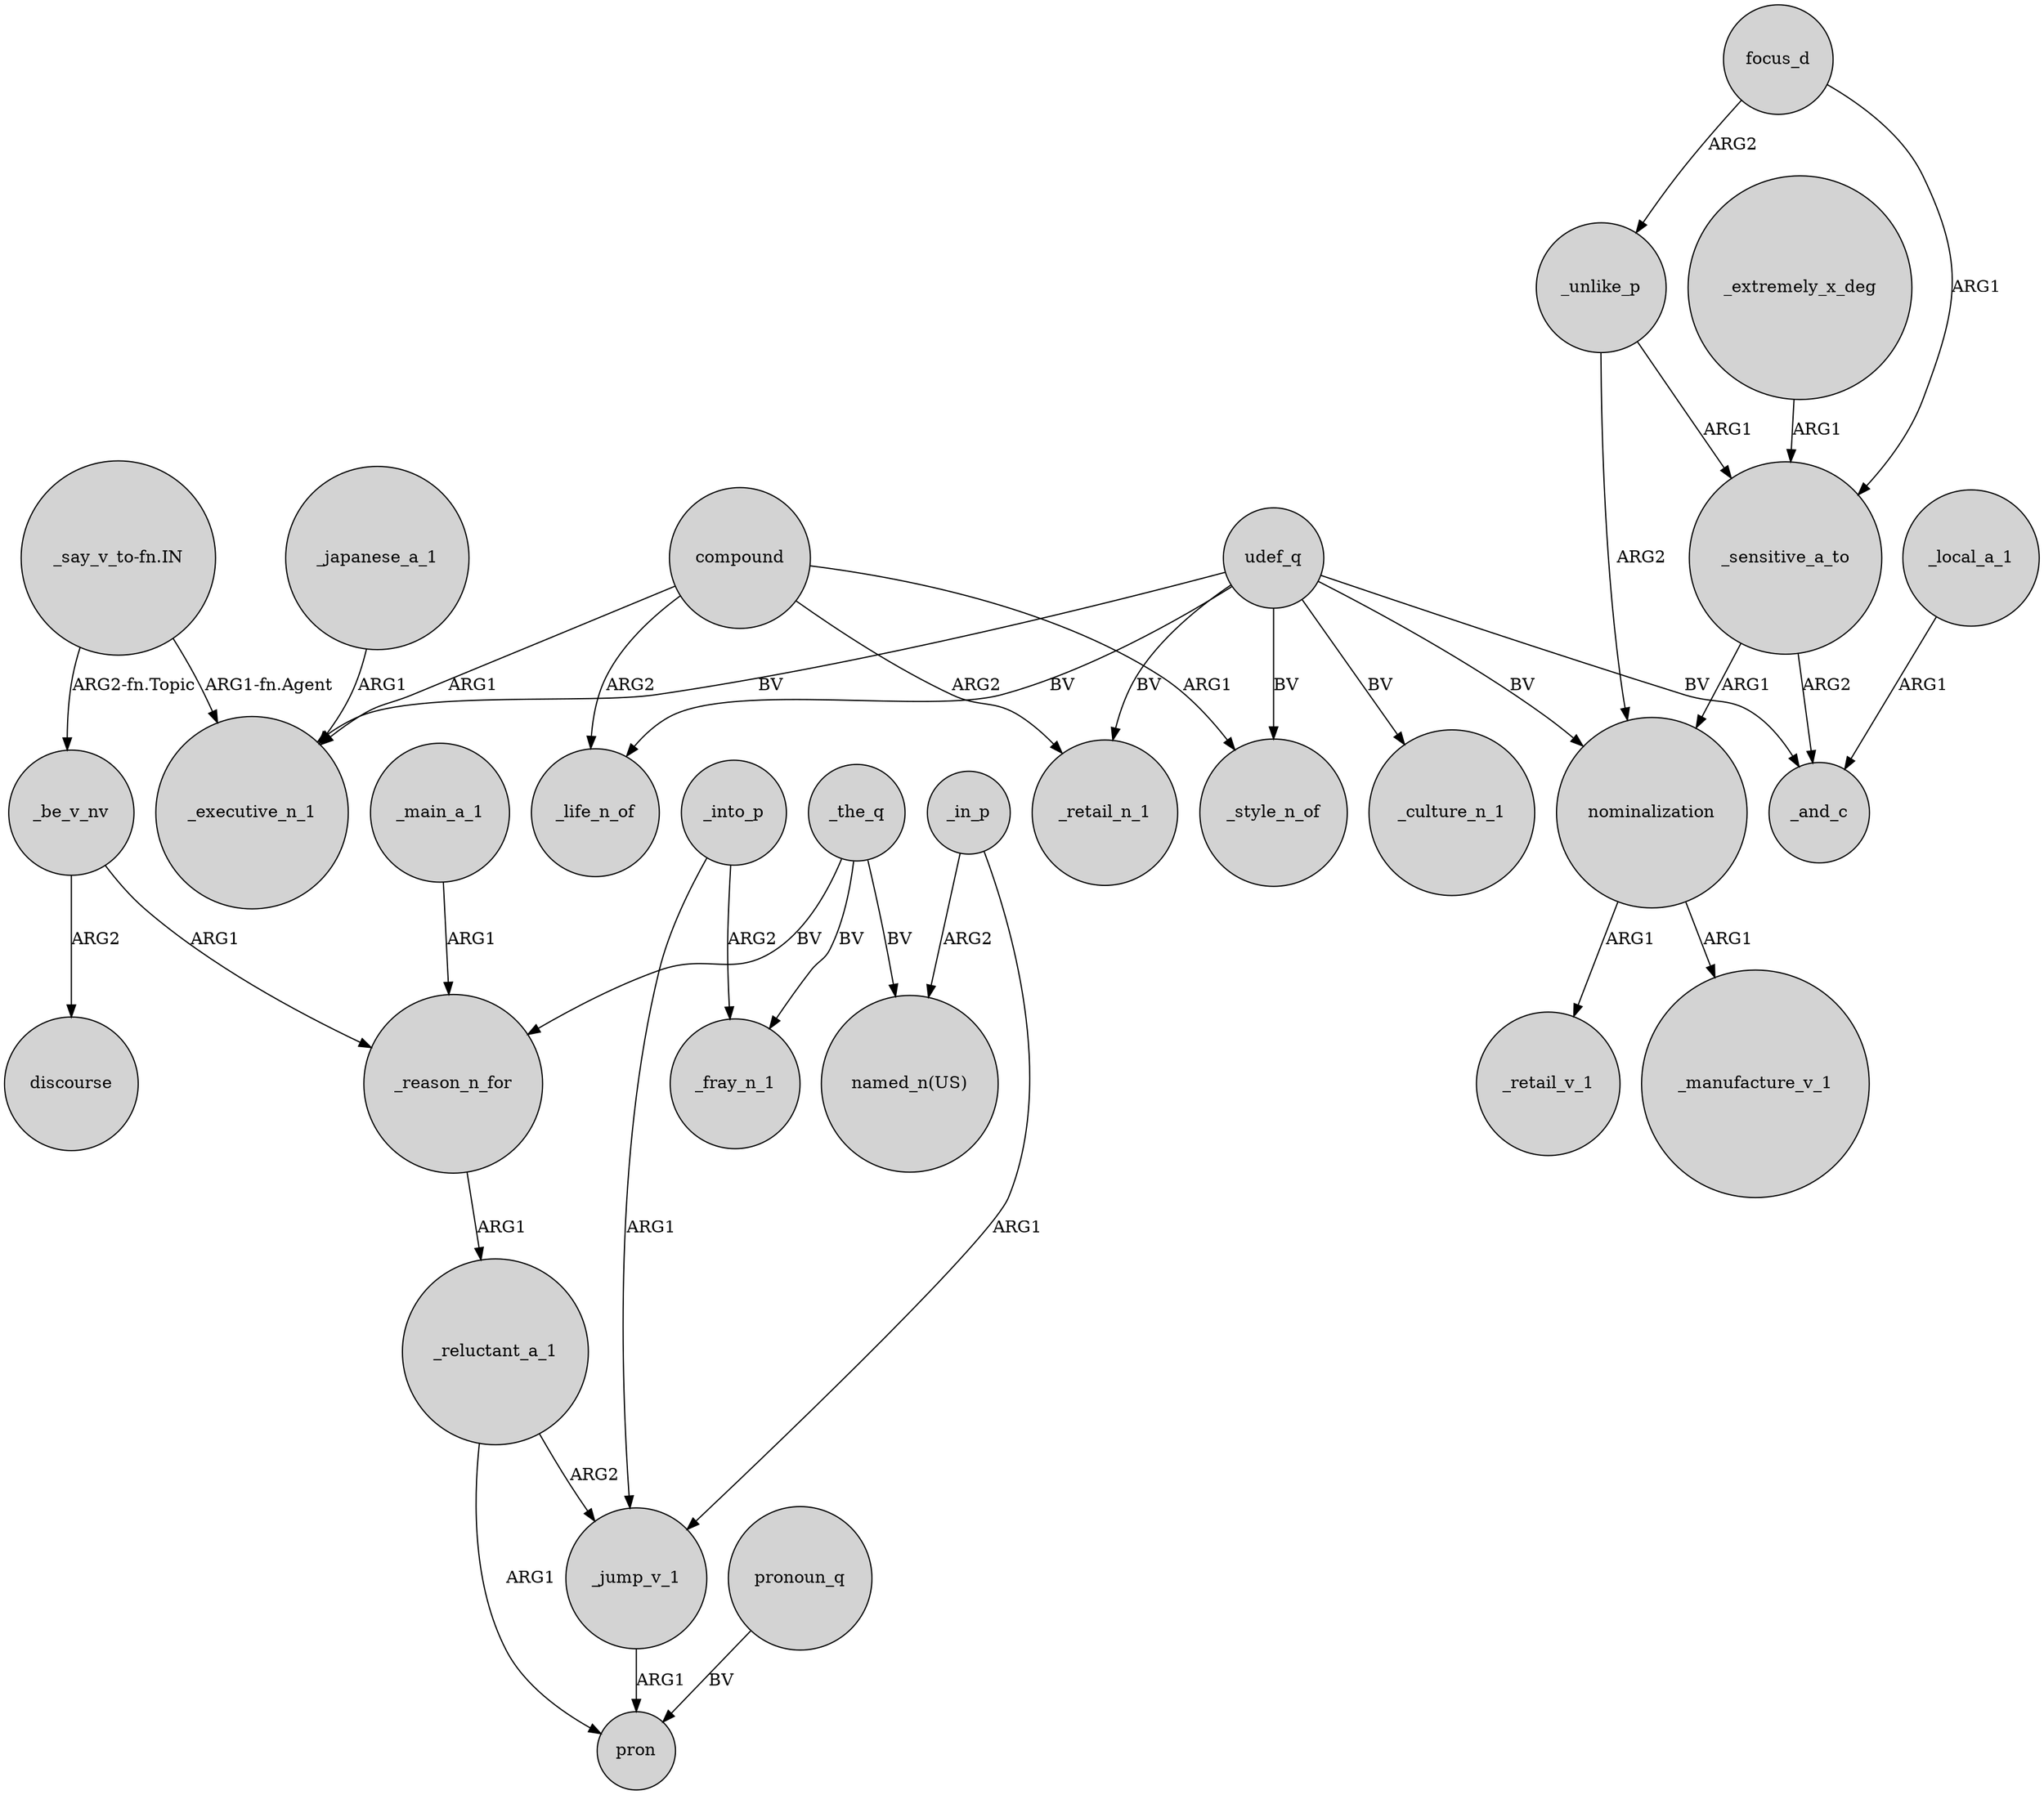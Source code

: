 digraph {
	node [shape=circle style=filled]
	compound -> _life_n_of [label=ARG2]
	_reluctant_a_1 -> pron [label=ARG1]
	_reluctant_a_1 -> _jump_v_1 [label=ARG2]
	focus_d -> _sensitive_a_to [label=ARG1]
	_extremely_x_deg -> _sensitive_a_to [label=ARG1]
	udef_q -> _executive_n_1 [label=BV]
	_jump_v_1 -> pron [label=ARG1]
	udef_q -> _life_n_of [label=BV]
	nominalization -> _retail_v_1 [label=ARG1]
	compound -> _style_n_of [label=ARG1]
	compound -> _retail_n_1 [label=ARG2]
	compound -> _executive_n_1 [label=ARG1]
	nominalization -> _manufacture_v_1 [label=ARG1]
	_reason_n_for -> _reluctant_a_1 [label=ARG1]
	_main_a_1 -> _reason_n_for [label=ARG1]
	_into_p -> _jump_v_1 [label=ARG1]
	_be_v_nv -> discourse [label=ARG2]
	_be_v_nv -> _reason_n_for [label=ARG1]
	_in_p -> "named_n(US)" [label=ARG2]
	_into_p -> _fray_n_1 [label=ARG2]
	udef_q -> _culture_n_1 [label=BV]
	_the_q -> "named_n(US)" [label=BV]
	pronoun_q -> pron [label=BV]
	"_say_v_to-fn.IN" -> _executive_n_1 [label="ARG1-fn.Agent"]
	_japanese_a_1 -> _executive_n_1 [label=ARG1]
	"_say_v_to-fn.IN" -> _be_v_nv [label="ARG2-fn.Topic"]
	_the_q -> _fray_n_1 [label=BV]
	_sensitive_a_to -> nominalization [label=ARG1]
	_unlike_p -> _sensitive_a_to [label=ARG1]
	udef_q -> nominalization [label=BV]
	focus_d -> _unlike_p [label=ARG2]
	udef_q -> _retail_n_1 [label=BV]
	_sensitive_a_to -> _and_c [label=ARG2]
	_the_q -> _reason_n_for [label=BV]
	_in_p -> _jump_v_1 [label=ARG1]
	_unlike_p -> nominalization [label=ARG2]
	udef_q -> _and_c [label=BV]
	_local_a_1 -> _and_c [label=ARG1]
	udef_q -> _style_n_of [label=BV]
}
